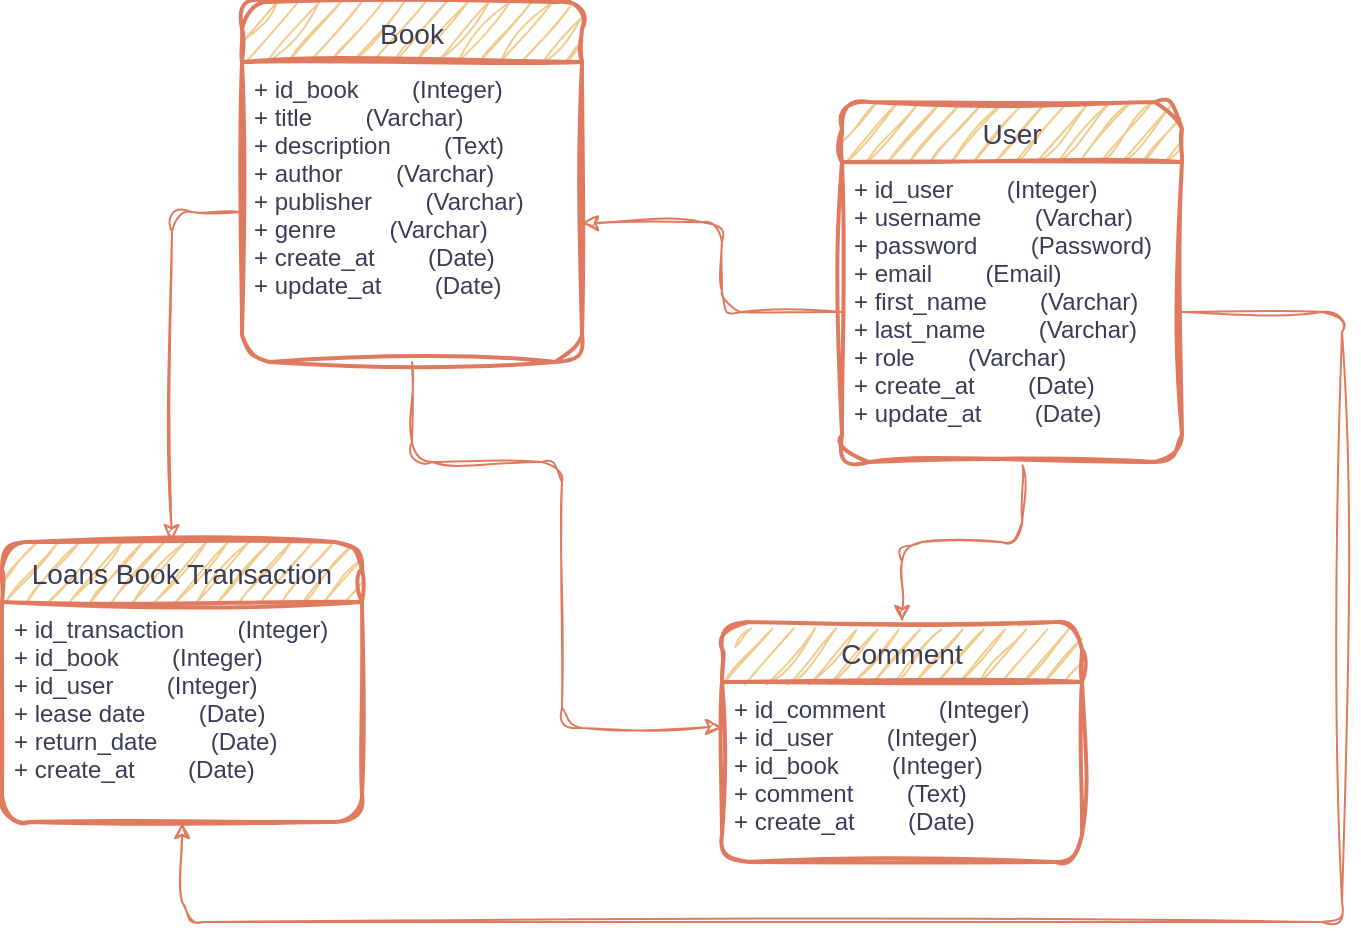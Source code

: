 <mxfile version="20.8.16" type="device"><diagram name="Page-1" id="SsUngYvLyY4Yn3apl0d2"><mxGraphModel dx="1434" dy="841" grid="1" gridSize="10" guides="1" tooltips="1" connect="1" arrows="1" fold="1" page="1" pageScale="1" pageWidth="850" pageHeight="1100" math="0" shadow="0"><root><mxCell id="0"/><mxCell id="1" parent="0"/><mxCell id="UmvkwIFT9KyG30oN4UqN-31" value="Book" style="swimlane;childLayout=stackLayout;horizontal=1;startSize=30;horizontalStack=0;rounded=1;fontSize=14;fontStyle=0;strokeWidth=2;resizeParent=0;resizeLast=1;shadow=0;dashed=0;align=center;sketch=1;curveFitting=1;jiggle=2;labelBackgroundColor=none;fillColor=#F2CC8F;strokeColor=#E07A5F;fontColor=#393C56;" parent="1" vertex="1"><mxGeometry x="200" y="20" width="170" height="180" as="geometry"/></mxCell><mxCell id="UmvkwIFT9KyG30oN4UqN-32" value="+ id_book        (Integer)&#10;+ title        (Varchar)&#10;+ description        (Text)&#10;+ author        (Varchar)&#10;+ publisher        (Varchar)&#10;+ genre        (Varchar)&#10;+ create_at        (Date)&#10;+ update_at        (Date)" style="align=left;strokeColor=none;fillColor=none;spacingLeft=4;fontSize=12;verticalAlign=top;resizable=0;rotatable=0;part=1;rounded=1;sketch=1;curveFitting=1;jiggle=2;labelBackgroundColor=none;fontColor=#393C56;" parent="UmvkwIFT9KyG30oN4UqN-31" vertex="1"><mxGeometry y="30" width="170" height="150" as="geometry"/></mxCell><mxCell id="UmvkwIFT9KyG30oN4UqN-33" value="User" style="swimlane;childLayout=stackLayout;horizontal=1;startSize=30;horizontalStack=0;rounded=1;fontSize=14;fontStyle=0;strokeWidth=2;resizeParent=0;resizeLast=1;shadow=0;dashed=0;align=center;sketch=1;curveFitting=1;jiggle=2;labelBackgroundColor=none;fillColor=#F2CC8F;strokeColor=#E07A5F;fontColor=#393C56;" parent="1" vertex="1"><mxGeometry x="500" y="70" width="170" height="180" as="geometry"/></mxCell><mxCell id="UmvkwIFT9KyG30oN4UqN-34" value="+ id_user        (Integer)&#10;+ username        (Varchar)&#10;+ password        (Password)&#10;+ email        (Email)&#10;+ first_name        (Varchar)&#10;+ last_name        (Varchar)&#10;+ role        (Varchar)&#10;+ create_at        (Date)&#10;+ update_at        (Date)" style="align=left;strokeColor=none;fillColor=none;spacingLeft=4;fontSize=12;verticalAlign=top;resizable=0;rotatable=0;part=1;rounded=1;sketch=1;curveFitting=1;jiggle=2;labelBackgroundColor=none;fontColor=#393C56;" parent="UmvkwIFT9KyG30oN4UqN-33" vertex="1"><mxGeometry y="30" width="170" height="150" as="geometry"/></mxCell><mxCell id="UmvkwIFT9KyG30oN4UqN-35" value="Loans Book Transaction" style="swimlane;childLayout=stackLayout;horizontal=1;startSize=30;horizontalStack=0;rounded=1;fontSize=14;fontStyle=0;strokeWidth=2;resizeParent=0;resizeLast=1;shadow=0;dashed=0;align=center;sketch=1;curveFitting=1;jiggle=2;labelBackgroundColor=none;fillColor=#F2CC8F;strokeColor=#E07A5F;fontColor=#393C56;" parent="1" vertex="1"><mxGeometry x="80" y="290" width="180" height="140" as="geometry"/></mxCell><mxCell id="UmvkwIFT9KyG30oN4UqN-36" value="+ id_transaction        (Integer)&#10;+ id_book        (Integer)&#10;+ id_user        (Integer)&#10;+ lease date        (Date)&#10;+ return_date        (Date)&#10;+ create_at        (Date)" style="align=left;strokeColor=none;fillColor=none;spacingLeft=4;fontSize=12;verticalAlign=top;resizable=0;rotatable=0;part=1;rounded=1;sketch=1;curveFitting=1;jiggle=2;labelBackgroundColor=none;fontColor=#393C56;" parent="UmvkwIFT9KyG30oN4UqN-35" vertex="1"><mxGeometry y="30" width="180" height="110" as="geometry"/></mxCell><mxCell id="UmvkwIFT9KyG30oN4UqN-39" value="Comment" style="swimlane;childLayout=stackLayout;horizontal=1;startSize=30;horizontalStack=0;rounded=1;fontSize=14;fontStyle=0;strokeWidth=2;resizeParent=0;resizeLast=1;shadow=0;dashed=0;align=center;sketch=1;curveFitting=1;jiggle=2;labelBackgroundColor=none;fillColor=#F2CC8F;strokeColor=#E07A5F;fontColor=#393C56;" parent="1" vertex="1"><mxGeometry x="440" y="330" width="180" height="120" as="geometry"/></mxCell><mxCell id="UmvkwIFT9KyG30oN4UqN-40" value="+ id_comment        (Integer)&#10;+ id_user        (Integer)&#10;+ id_book        (Integer)&#10;+ comment        (Text)&#10;+ create_at        (Date)" style="align=left;strokeColor=none;fillColor=none;spacingLeft=4;fontSize=12;verticalAlign=top;resizable=0;rotatable=0;part=1;rounded=1;sketch=1;curveFitting=1;jiggle=2;labelBackgroundColor=none;fontColor=#393C56;" parent="UmvkwIFT9KyG30oN4UqN-39" vertex="1"><mxGeometry y="30" width="180" height="90" as="geometry"/></mxCell><mxCell id="UmvkwIFT9KyG30oN4UqN-45" value="" style="endArrow=classic;html=1;rounded=1;entryX=1;entryY=0.538;entryDx=0;entryDy=0;exitX=0;exitY=0.5;exitDx=0;exitDy=0;entryPerimeter=0;sketch=1;curveFitting=1;jiggle=2;labelBackgroundColor=none;strokeColor=#E07A5F;fontColor=default;" parent="1" source="UmvkwIFT9KyG30oN4UqN-34" target="UmvkwIFT9KyG30oN4UqN-32" edge="1"><mxGeometry width="50" height="50" relative="1" as="geometry"><mxPoint x="60" y="230" as="sourcePoint"/><mxPoint x="110" y="180" as="targetPoint"/><Array as="points"><mxPoint x="440" y="175"/><mxPoint x="440" y="130"/></Array></mxGeometry></mxCell><mxCell id="UmvkwIFT9KyG30oN4UqN-46" value="" style="endArrow=classic;html=1;rounded=1;entryX=0.5;entryY=0;entryDx=0;entryDy=0;exitX=0.531;exitY=1.011;exitDx=0;exitDy=0;exitPerimeter=0;sketch=1;curveFitting=1;jiggle=2;labelBackgroundColor=none;strokeColor=#E07A5F;fontColor=default;" parent="1" source="UmvkwIFT9KyG30oN4UqN-34" target="UmvkwIFT9KyG30oN4UqN-39" edge="1"><mxGeometry width="50" height="50" relative="1" as="geometry"><mxPoint x="370" y="300" as="sourcePoint"/><mxPoint x="420" y="250" as="targetPoint"/><Array as="points"><mxPoint x="590" y="290"/><mxPoint x="530" y="290"/></Array></mxGeometry></mxCell><mxCell id="UmvkwIFT9KyG30oN4UqN-48" value="" style="endArrow=classic;html=1;rounded=1;exitX=1;exitY=0.5;exitDx=0;exitDy=0;entryX=0.5;entryY=1;entryDx=0;entryDy=0;sketch=1;curveFitting=1;jiggle=2;labelBackgroundColor=none;strokeColor=#E07A5F;fontColor=default;" parent="1" source="UmvkwIFT9KyG30oN4UqN-34" target="UmvkwIFT9KyG30oN4UqN-36" edge="1"><mxGeometry width="50" height="50" relative="1" as="geometry"><mxPoint x="710" y="350" as="sourcePoint"/><mxPoint x="760" y="300" as="targetPoint"/><Array as="points"><mxPoint x="750" y="175"/><mxPoint x="750" y="480"/><mxPoint x="170" y="480"/></Array></mxGeometry></mxCell><mxCell id="UmvkwIFT9KyG30oN4UqN-49" value="" style="endArrow=classic;html=1;rounded=1;entryX=0.471;entryY=-0.003;entryDx=0;entryDy=0;entryPerimeter=0;exitX=0;exitY=0.5;exitDx=0;exitDy=0;sketch=1;curveFitting=1;jiggle=2;labelBackgroundColor=none;strokeColor=#E07A5F;fontColor=default;" parent="1" source="UmvkwIFT9KyG30oN4UqN-32" target="UmvkwIFT9KyG30oN4UqN-35" edge="1"><mxGeometry width="50" height="50" relative="1" as="geometry"><mxPoint x="60" y="210" as="sourcePoint"/><mxPoint x="110" y="160" as="targetPoint"/><Array as="points"><mxPoint x="165" y="125"/></Array></mxGeometry></mxCell><mxCell id="UmvkwIFT9KyG30oN4UqN-50" value="" style="endArrow=classic;html=1;rounded=1;exitX=0.5;exitY=1;exitDx=0;exitDy=0;entryX=0;entryY=0.25;entryDx=0;entryDy=0;sketch=1;curveFitting=1;jiggle=2;labelBackgroundColor=none;strokeColor=#E07A5F;fontColor=default;" parent="1" source="UmvkwIFT9KyG30oN4UqN-32" target="UmvkwIFT9KyG30oN4UqN-40" edge="1"><mxGeometry width="50" height="50" relative="1" as="geometry"><mxPoint x="390" y="330" as="sourcePoint"/><mxPoint x="440" y="280" as="targetPoint"/><Array as="points"><mxPoint x="285" y="250"/><mxPoint x="360" y="250"/><mxPoint x="360" y="383"/></Array></mxGeometry></mxCell></root></mxGraphModel></diagram></mxfile>